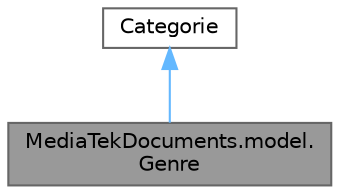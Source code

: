 digraph "MediaTekDocuments.model.Genre"
{
 // LATEX_PDF_SIZE
  bgcolor="transparent";
  edge [fontname=Helvetica,fontsize=10,labelfontname=Helvetica,labelfontsize=10];
  node [fontname=Helvetica,fontsize=10,shape=box,height=0.2,width=0.4];
  Node1 [id="Node000001",label="MediaTekDocuments.model.\lGenre",height=0.2,width=0.4,color="gray40", fillcolor="grey60", style="filled", fontcolor="black",tooltip="Classe métier Genre : hérite de Categorie."];
  Node2 -> Node1 [id="edge1_Node000001_Node000002",dir="back",color="steelblue1",style="solid",tooltip=" "];
  Node2 [id="Node000002",label="Categorie",height=0.2,width=0.4,color="gray40", fillcolor="white", style="filled",URL="$class_media_tek_documents_1_1model_1_1_categorie.html",tooltip="Classe métier Categorie (réunit les informations des classes Public, Genre et Rayon)"];
}
